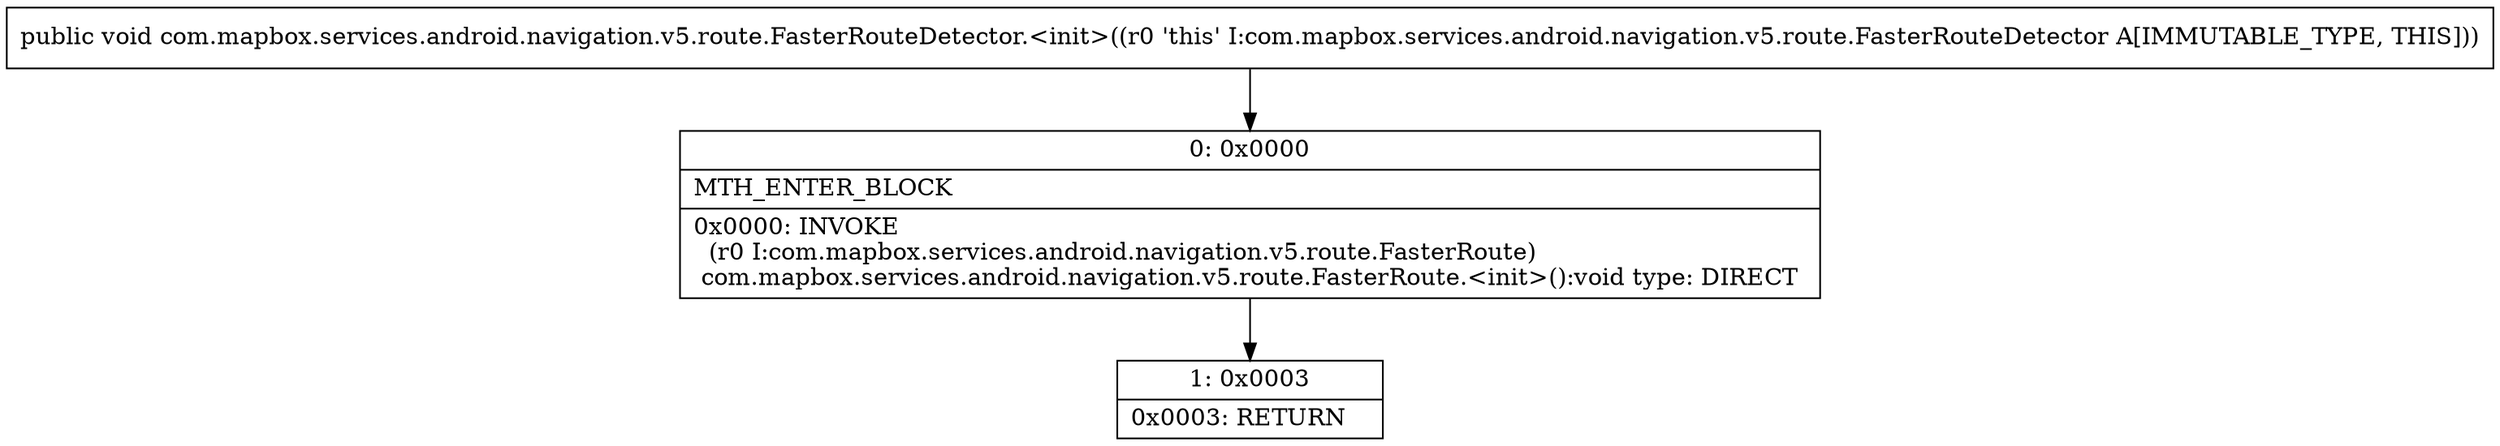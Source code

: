 digraph "CFG forcom.mapbox.services.android.navigation.v5.route.FasterRouteDetector.\<init\>()V" {
Node_0 [shape=record,label="{0\:\ 0x0000|MTH_ENTER_BLOCK\l|0x0000: INVOKE  \l  (r0 I:com.mapbox.services.android.navigation.v5.route.FasterRoute)\l com.mapbox.services.android.navigation.v5.route.FasterRoute.\<init\>():void type: DIRECT \l}"];
Node_1 [shape=record,label="{1\:\ 0x0003|0x0003: RETURN   \l}"];
MethodNode[shape=record,label="{public void com.mapbox.services.android.navigation.v5.route.FasterRouteDetector.\<init\>((r0 'this' I:com.mapbox.services.android.navigation.v5.route.FasterRouteDetector A[IMMUTABLE_TYPE, THIS])) }"];
MethodNode -> Node_0;
Node_0 -> Node_1;
}

